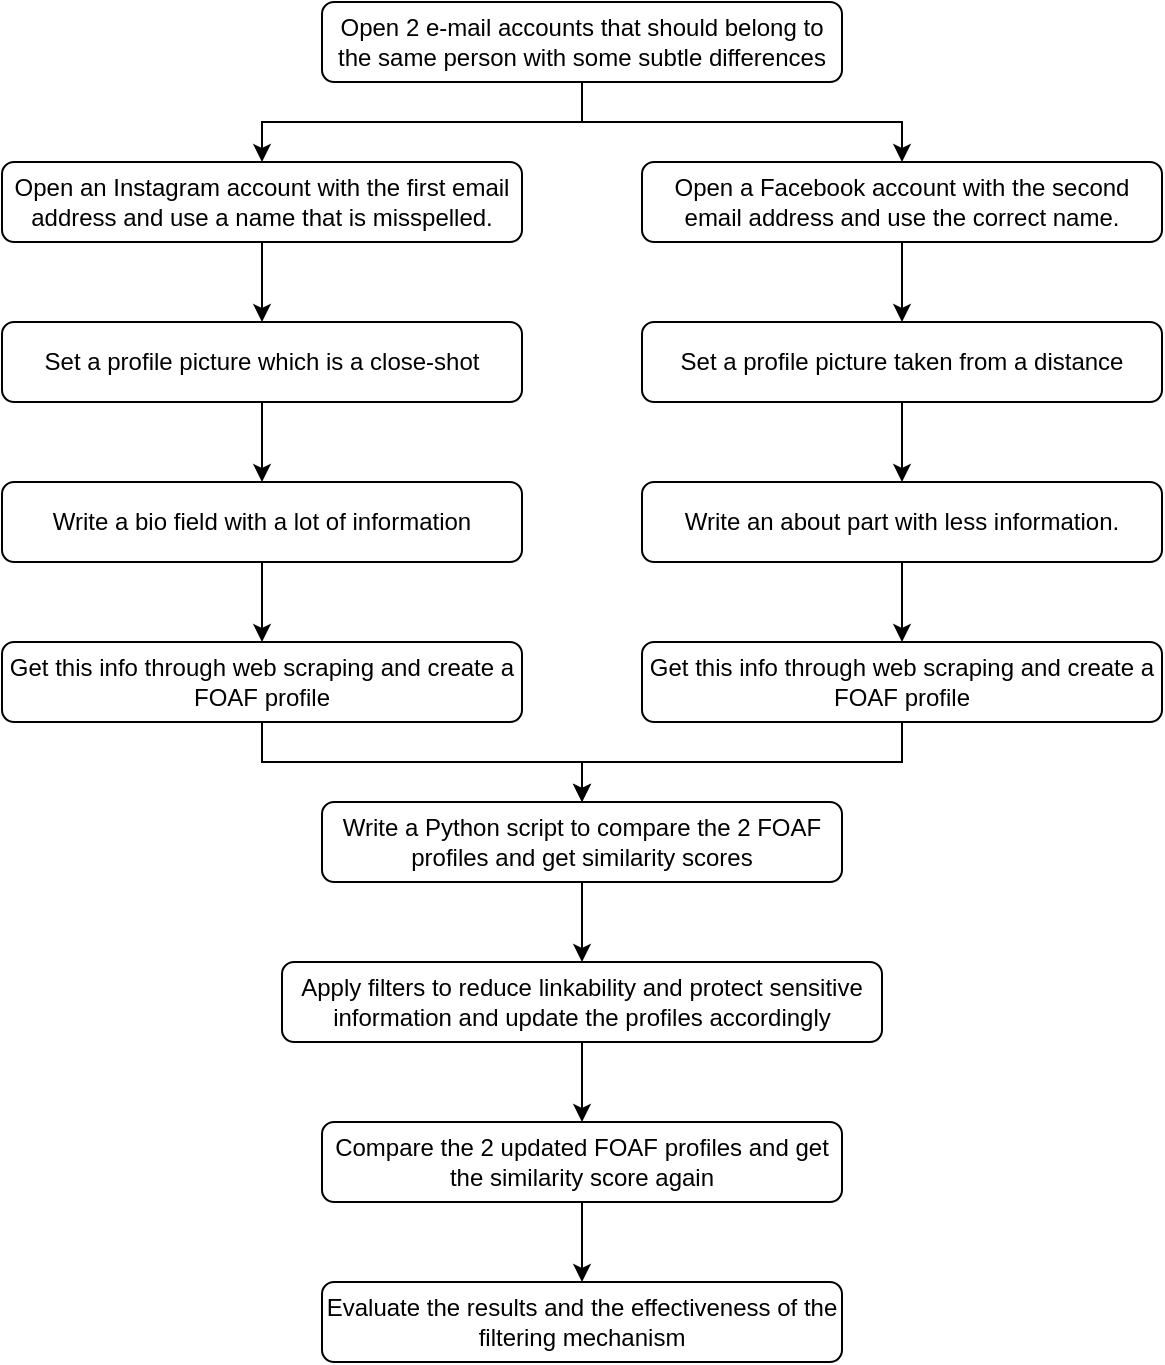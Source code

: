 <mxfile version="22.1.21" type="device">
  <diagram name="Page-1" id="NMl1uVrD2PfalFWZTxot">
    <mxGraphModel dx="992" dy="484" grid="1" gridSize="10" guides="1" tooltips="1" connect="1" arrows="1" fold="1" page="1" pageScale="1" pageWidth="850" pageHeight="1100" math="0" shadow="0">
      <root>
        <mxCell id="0" />
        <mxCell id="1" parent="0" />
        <mxCell id="2AugM1hEaT7ZYwpGV3BL-10" style="edgeStyle=orthogonalEdgeStyle;rounded=0;orthogonalLoop=1;jettySize=auto;html=1;entryX=0.5;entryY=0;entryDx=0;entryDy=0;" parent="1" source="2AugM1hEaT7ZYwpGV3BL-1" target="2AugM1hEaT7ZYwpGV3BL-8" edge="1">
          <mxGeometry relative="1" as="geometry" />
        </mxCell>
        <mxCell id="2AugM1hEaT7ZYwpGV3BL-11" style="edgeStyle=orthogonalEdgeStyle;rounded=0;orthogonalLoop=1;jettySize=auto;html=1;entryX=0.5;entryY=0;entryDx=0;entryDy=0;" parent="1" source="2AugM1hEaT7ZYwpGV3BL-1" target="2AugM1hEaT7ZYwpGV3BL-9" edge="1">
          <mxGeometry relative="1" as="geometry" />
        </mxCell>
        <mxCell id="2AugM1hEaT7ZYwpGV3BL-1" value="Open 2 e-mail accounts that should belong to the same person with some subtle differences" style="rounded=1;whiteSpace=wrap;html=1;" parent="1" vertex="1">
          <mxGeometry x="290" y="40" width="260" height="40" as="geometry" />
        </mxCell>
        <mxCell id="2AugM1hEaT7ZYwpGV3BL-13" value="" style="edgeStyle=orthogonalEdgeStyle;rounded=0;orthogonalLoop=1;jettySize=auto;html=1;" parent="1" source="2AugM1hEaT7ZYwpGV3BL-8" target="2AugM1hEaT7ZYwpGV3BL-12" edge="1">
          <mxGeometry relative="1" as="geometry" />
        </mxCell>
        <mxCell id="2AugM1hEaT7ZYwpGV3BL-8" value="Open an Instagram account with the first email address and use a name that is misspelled." style="rounded=1;whiteSpace=wrap;html=1;" parent="1" vertex="1">
          <mxGeometry x="130" y="120" width="260" height="40" as="geometry" />
        </mxCell>
        <mxCell id="2AugM1hEaT7ZYwpGV3BL-15" value="" style="edgeStyle=orthogonalEdgeStyle;rounded=0;orthogonalLoop=1;jettySize=auto;html=1;" parent="1" source="2AugM1hEaT7ZYwpGV3BL-9" target="2AugM1hEaT7ZYwpGV3BL-14" edge="1">
          <mxGeometry relative="1" as="geometry" />
        </mxCell>
        <mxCell id="2AugM1hEaT7ZYwpGV3BL-9" value="Open a Facebook account with the second email address and use the correct name." style="rounded=1;whiteSpace=wrap;html=1;" parent="1" vertex="1">
          <mxGeometry x="450" y="120" width="260" height="40" as="geometry" />
        </mxCell>
        <mxCell id="2AugM1hEaT7ZYwpGV3BL-17" value="" style="edgeStyle=orthogonalEdgeStyle;rounded=0;orthogonalLoop=1;jettySize=auto;html=1;" parent="1" source="2AugM1hEaT7ZYwpGV3BL-12" target="2AugM1hEaT7ZYwpGV3BL-16" edge="1">
          <mxGeometry relative="1" as="geometry" />
        </mxCell>
        <mxCell id="2AugM1hEaT7ZYwpGV3BL-12" value="Set a profile picture which is a close-shot" style="rounded=1;whiteSpace=wrap;html=1;" parent="1" vertex="1">
          <mxGeometry x="130" y="200" width="260" height="40" as="geometry" />
        </mxCell>
        <mxCell id="2AugM1hEaT7ZYwpGV3BL-19" value="" style="edgeStyle=orthogonalEdgeStyle;rounded=0;orthogonalLoop=1;jettySize=auto;html=1;" parent="1" source="2AugM1hEaT7ZYwpGV3BL-14" target="2AugM1hEaT7ZYwpGV3BL-18" edge="1">
          <mxGeometry relative="1" as="geometry" />
        </mxCell>
        <mxCell id="2AugM1hEaT7ZYwpGV3BL-14" value="Set a profile picture taken from a distance" style="rounded=1;whiteSpace=wrap;html=1;" parent="1" vertex="1">
          <mxGeometry x="450" y="200" width="260" height="40" as="geometry" />
        </mxCell>
        <mxCell id="zEG45cc-kIq76v6AV9vv-2" value="" style="edgeStyle=orthogonalEdgeStyle;rounded=0;orthogonalLoop=1;jettySize=auto;html=1;" parent="1" source="2AugM1hEaT7ZYwpGV3BL-16" target="zEG45cc-kIq76v6AV9vv-1" edge="1">
          <mxGeometry relative="1" as="geometry" />
        </mxCell>
        <mxCell id="2AugM1hEaT7ZYwpGV3BL-16" value="Write a bio field with a lot of information" style="rounded=1;whiteSpace=wrap;html=1;" parent="1" vertex="1">
          <mxGeometry x="130" y="280" width="260" height="40" as="geometry" />
        </mxCell>
        <mxCell id="zEG45cc-kIq76v6AV9vv-4" style="edgeStyle=orthogonalEdgeStyle;rounded=0;orthogonalLoop=1;jettySize=auto;html=1;entryX=0.5;entryY=0;entryDx=0;entryDy=0;" parent="1" source="2AugM1hEaT7ZYwpGV3BL-18" target="zEG45cc-kIq76v6AV9vv-3" edge="1">
          <mxGeometry relative="1" as="geometry" />
        </mxCell>
        <mxCell id="2AugM1hEaT7ZYwpGV3BL-18" value="Write an about part with less information." style="rounded=1;whiteSpace=wrap;html=1;" parent="1" vertex="1">
          <mxGeometry x="450" y="280" width="260" height="40" as="geometry" />
        </mxCell>
        <mxCell id="zEG45cc-kIq76v6AV9vv-10" style="edgeStyle=orthogonalEdgeStyle;rounded=0;orthogonalLoop=1;jettySize=auto;html=1;entryX=0.5;entryY=0;entryDx=0;entryDy=0;" parent="1" source="zEG45cc-kIq76v6AV9vv-1" target="zEG45cc-kIq76v6AV9vv-8" edge="1">
          <mxGeometry relative="1" as="geometry" />
        </mxCell>
        <mxCell id="zEG45cc-kIq76v6AV9vv-1" value="Get this info through web scraping and create a FOAF profile" style="rounded=1;whiteSpace=wrap;html=1;" parent="1" vertex="1">
          <mxGeometry x="130" y="360" width="260" height="40" as="geometry" />
        </mxCell>
        <mxCell id="zEG45cc-kIq76v6AV9vv-9" style="edgeStyle=orthogonalEdgeStyle;rounded=0;orthogonalLoop=1;jettySize=auto;html=1;entryX=0.5;entryY=0;entryDx=0;entryDy=0;" parent="1" source="zEG45cc-kIq76v6AV9vv-3" target="zEG45cc-kIq76v6AV9vv-8" edge="1">
          <mxGeometry relative="1" as="geometry" />
        </mxCell>
        <mxCell id="zEG45cc-kIq76v6AV9vv-3" value="Get this info through web scraping and create a FOAF profile" style="rounded=1;whiteSpace=wrap;html=1;" parent="1" vertex="1">
          <mxGeometry x="450" y="360" width="260" height="40" as="geometry" />
        </mxCell>
        <mxCell id="zEG45cc-kIq76v6AV9vv-12" value="" style="edgeStyle=orthogonalEdgeStyle;rounded=0;orthogonalLoop=1;jettySize=auto;html=1;" parent="1" source="zEG45cc-kIq76v6AV9vv-8" target="zEG45cc-kIq76v6AV9vv-11" edge="1">
          <mxGeometry relative="1" as="geometry" />
        </mxCell>
        <mxCell id="zEG45cc-kIq76v6AV9vv-8" value="Write a Python script to compare the 2 FOAF profiles and get similarity scores" style="rounded=1;whiteSpace=wrap;html=1;" parent="1" vertex="1">
          <mxGeometry x="290" y="440" width="260" height="40" as="geometry" />
        </mxCell>
        <mxCell id="oswk5yh6sjBV8MimvbkO-2" value="" style="edgeStyle=orthogonalEdgeStyle;rounded=0;orthogonalLoop=1;jettySize=auto;html=1;" edge="1" parent="1" source="zEG45cc-kIq76v6AV9vv-11" target="oswk5yh6sjBV8MimvbkO-1">
          <mxGeometry relative="1" as="geometry" />
        </mxCell>
        <mxCell id="zEG45cc-kIq76v6AV9vv-11" value="Apply filters to reduce linkability and protect sensitive information and update the profiles accordingly" style="rounded=1;whiteSpace=wrap;html=1;" parent="1" vertex="1">
          <mxGeometry x="270" y="520" width="300" height="40" as="geometry" />
        </mxCell>
        <mxCell id="oswk5yh6sjBV8MimvbkO-4" value="" style="edgeStyle=orthogonalEdgeStyle;rounded=0;orthogonalLoop=1;jettySize=auto;html=1;" edge="1" parent="1" source="oswk5yh6sjBV8MimvbkO-1" target="oswk5yh6sjBV8MimvbkO-3">
          <mxGeometry relative="1" as="geometry" />
        </mxCell>
        <mxCell id="oswk5yh6sjBV8MimvbkO-1" value="Compare the 2 updated FOAF profiles and get the similarity score again" style="rounded=1;whiteSpace=wrap;html=1;" vertex="1" parent="1">
          <mxGeometry x="290" y="600" width="260" height="40" as="geometry" />
        </mxCell>
        <mxCell id="oswk5yh6sjBV8MimvbkO-3" value="Evaluate the results and the effectiveness of the filtering mechanism" style="rounded=1;whiteSpace=wrap;html=1;" vertex="1" parent="1">
          <mxGeometry x="290" y="680" width="260" height="40" as="geometry" />
        </mxCell>
      </root>
    </mxGraphModel>
  </diagram>
</mxfile>
